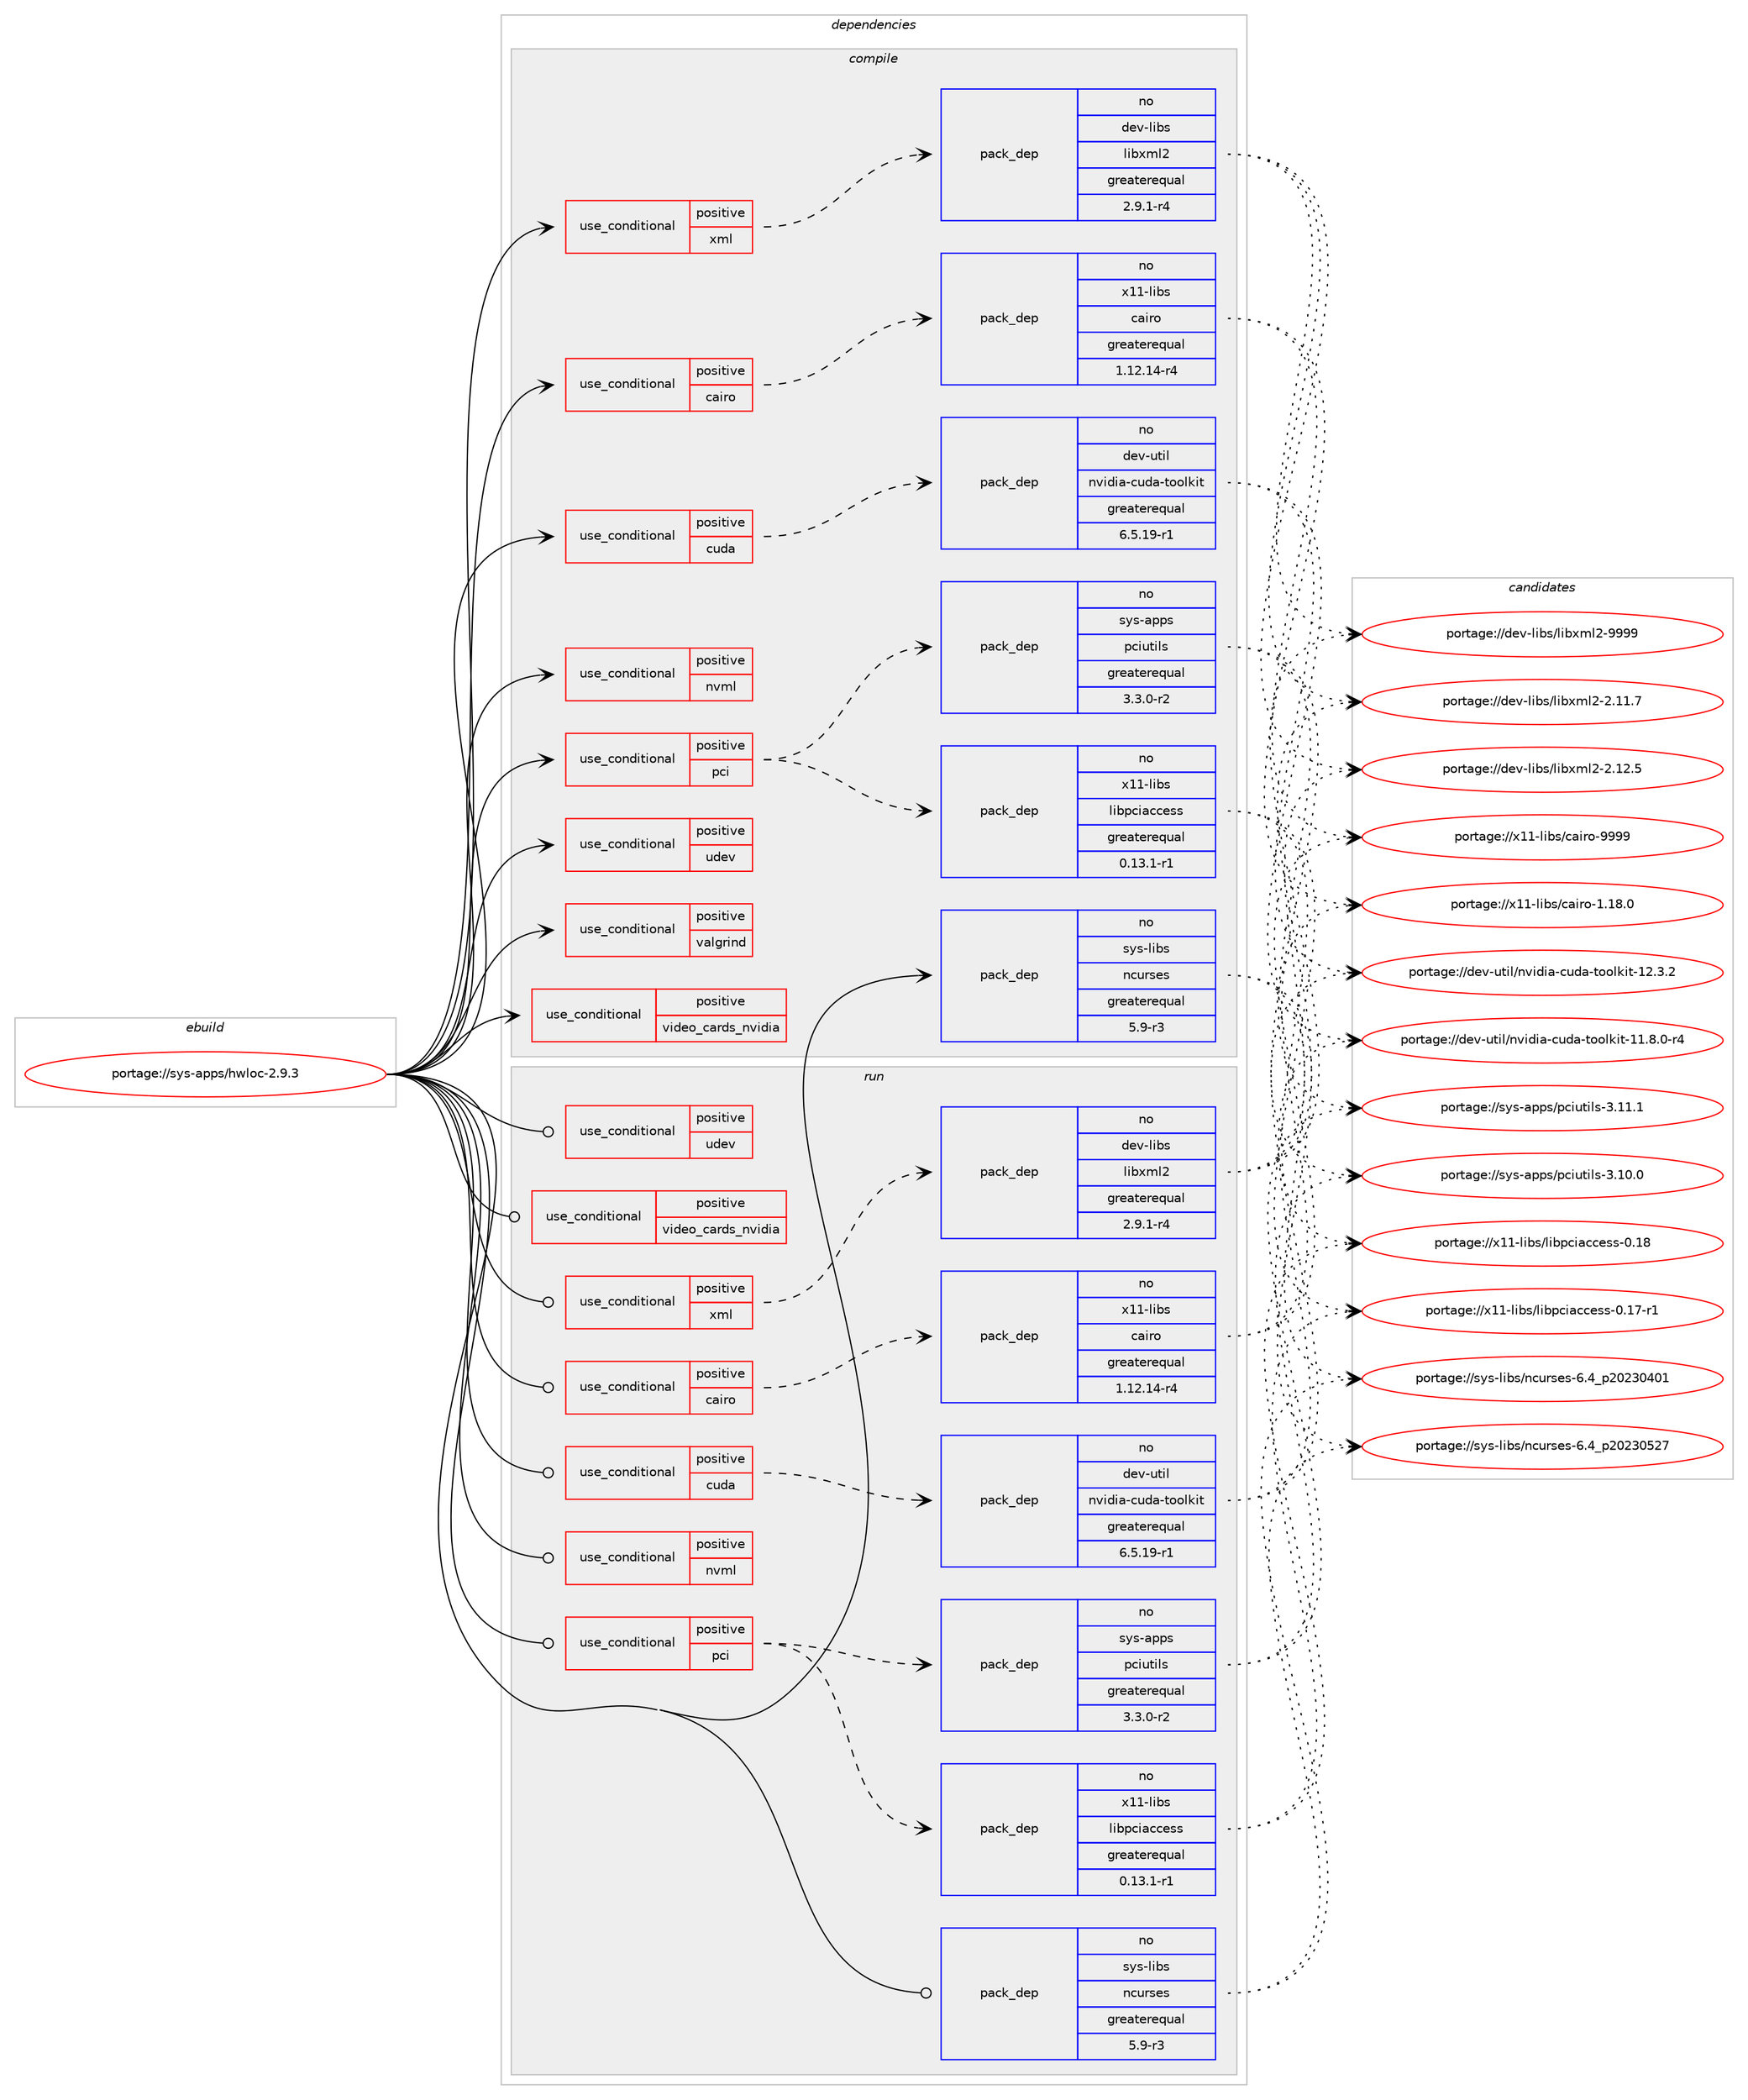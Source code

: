 digraph prolog {

# *************
# Graph options
# *************

newrank=true;
concentrate=true;
compound=true;
graph [rankdir=LR,fontname=Helvetica,fontsize=10,ranksep=1.5];#, ranksep=2.5, nodesep=0.2];
edge  [arrowhead=vee];
node  [fontname=Helvetica,fontsize=10];

# **********
# The ebuild
# **********

subgraph cluster_leftcol {
color=gray;
rank=same;
label=<<i>ebuild</i>>;
id [label="portage://sys-apps/hwloc-2.9.3", color=red, width=4, href="../sys-apps/hwloc-2.9.3.svg"];
}

# ****************
# The dependencies
# ****************

subgraph cluster_midcol {
color=gray;
label=<<i>dependencies</i>>;
subgraph cluster_compile {
fillcolor="#eeeeee";
style=filled;
label=<<i>compile</i>>;
subgraph cond9581 {
dependency13364 [label=<<TABLE BORDER="0" CELLBORDER="1" CELLSPACING="0" CELLPADDING="4"><TR><TD ROWSPAN="3" CELLPADDING="10">use_conditional</TD></TR><TR><TD>positive</TD></TR><TR><TD>cairo</TD></TR></TABLE>>, shape=none, color=red];
subgraph pack3650 {
dependency13365 [label=<<TABLE BORDER="0" CELLBORDER="1" CELLSPACING="0" CELLPADDING="4" WIDTH="220"><TR><TD ROWSPAN="6" CELLPADDING="30">pack_dep</TD></TR><TR><TD WIDTH="110">no</TD></TR><TR><TD>x11-libs</TD></TR><TR><TD>cairo</TD></TR><TR><TD>greaterequal</TD></TR><TR><TD>1.12.14-r4</TD></TR></TABLE>>, shape=none, color=blue];
}
dependency13364:e -> dependency13365:w [weight=20,style="dashed",arrowhead="vee"];
}
id:e -> dependency13364:w [weight=20,style="solid",arrowhead="vee"];
subgraph cond9582 {
dependency13366 [label=<<TABLE BORDER="0" CELLBORDER="1" CELLSPACING="0" CELLPADDING="4"><TR><TD ROWSPAN="3" CELLPADDING="10">use_conditional</TD></TR><TR><TD>positive</TD></TR><TR><TD>cuda</TD></TR></TABLE>>, shape=none, color=red];
subgraph pack3651 {
dependency13367 [label=<<TABLE BORDER="0" CELLBORDER="1" CELLSPACING="0" CELLPADDING="4" WIDTH="220"><TR><TD ROWSPAN="6" CELLPADDING="30">pack_dep</TD></TR><TR><TD WIDTH="110">no</TD></TR><TR><TD>dev-util</TD></TR><TR><TD>nvidia-cuda-toolkit</TD></TR><TR><TD>greaterequal</TD></TR><TR><TD>6.5.19-r1</TD></TR></TABLE>>, shape=none, color=blue];
}
dependency13366:e -> dependency13367:w [weight=20,style="dashed",arrowhead="vee"];
}
id:e -> dependency13366:w [weight=20,style="solid",arrowhead="vee"];
subgraph cond9583 {
dependency13368 [label=<<TABLE BORDER="0" CELLBORDER="1" CELLSPACING="0" CELLPADDING="4"><TR><TD ROWSPAN="3" CELLPADDING="10">use_conditional</TD></TR><TR><TD>positive</TD></TR><TR><TD>nvml</TD></TR></TABLE>>, shape=none, color=red];
# *** BEGIN UNKNOWN DEPENDENCY TYPE (TODO) ***
# dependency13368 -> package_dependency(portage://sys-apps/hwloc-2.9.3,install,no,x11-drivers,nvidia-drivers,none,[,,],[],[use(optenable(abi_x86_32),negative),use(optenable(abi_x86_64),negative),use(optenable(abi_x86_x32),negative),use(optenable(abi_mips_n32),negative),use(optenable(abi_mips_n64),negative),use(optenable(abi_mips_o32),negative),use(optenable(abi_s390_32),negative),use(optenable(abi_s390_64),negative)])
# *** END UNKNOWN DEPENDENCY TYPE (TODO) ***

}
id:e -> dependency13368:w [weight=20,style="solid",arrowhead="vee"];
subgraph cond9584 {
dependency13369 [label=<<TABLE BORDER="0" CELLBORDER="1" CELLSPACING="0" CELLPADDING="4"><TR><TD ROWSPAN="3" CELLPADDING="10">use_conditional</TD></TR><TR><TD>positive</TD></TR><TR><TD>pci</TD></TR></TABLE>>, shape=none, color=red];
subgraph pack3652 {
dependency13370 [label=<<TABLE BORDER="0" CELLBORDER="1" CELLSPACING="0" CELLPADDING="4" WIDTH="220"><TR><TD ROWSPAN="6" CELLPADDING="30">pack_dep</TD></TR><TR><TD WIDTH="110">no</TD></TR><TR><TD>sys-apps</TD></TR><TR><TD>pciutils</TD></TR><TR><TD>greaterequal</TD></TR><TR><TD>3.3.0-r2</TD></TR></TABLE>>, shape=none, color=blue];
}
dependency13369:e -> dependency13370:w [weight=20,style="dashed",arrowhead="vee"];
subgraph pack3653 {
dependency13371 [label=<<TABLE BORDER="0" CELLBORDER="1" CELLSPACING="0" CELLPADDING="4" WIDTH="220"><TR><TD ROWSPAN="6" CELLPADDING="30">pack_dep</TD></TR><TR><TD WIDTH="110">no</TD></TR><TR><TD>x11-libs</TD></TR><TR><TD>libpciaccess</TD></TR><TR><TD>greaterequal</TD></TR><TR><TD>0.13.1-r1</TD></TR></TABLE>>, shape=none, color=blue];
}
dependency13369:e -> dependency13371:w [weight=20,style="dashed",arrowhead="vee"];
}
id:e -> dependency13369:w [weight=20,style="solid",arrowhead="vee"];
subgraph cond9585 {
dependency13372 [label=<<TABLE BORDER="0" CELLBORDER="1" CELLSPACING="0" CELLPADDING="4"><TR><TD ROWSPAN="3" CELLPADDING="10">use_conditional</TD></TR><TR><TD>positive</TD></TR><TR><TD>udev</TD></TR></TABLE>>, shape=none, color=red];
# *** BEGIN UNKNOWN DEPENDENCY TYPE (TODO) ***
# dependency13372 -> package_dependency(portage://sys-apps/hwloc-2.9.3,install,no,virtual,libudev,none,[,,],any_same_slot,[])
# *** END UNKNOWN DEPENDENCY TYPE (TODO) ***

}
id:e -> dependency13372:w [weight=20,style="solid",arrowhead="vee"];
subgraph cond9586 {
dependency13373 [label=<<TABLE BORDER="0" CELLBORDER="1" CELLSPACING="0" CELLPADDING="4"><TR><TD ROWSPAN="3" CELLPADDING="10">use_conditional</TD></TR><TR><TD>positive</TD></TR><TR><TD>valgrind</TD></TR></TABLE>>, shape=none, color=red];
# *** BEGIN UNKNOWN DEPENDENCY TYPE (TODO) ***
# dependency13373 -> package_dependency(portage://sys-apps/hwloc-2.9.3,install,no,dev-debug,valgrind,none,[,,],[],[])
# *** END UNKNOWN DEPENDENCY TYPE (TODO) ***

}
id:e -> dependency13373:w [weight=20,style="solid",arrowhead="vee"];
subgraph cond9587 {
dependency13374 [label=<<TABLE BORDER="0" CELLBORDER="1" CELLSPACING="0" CELLPADDING="4"><TR><TD ROWSPAN="3" CELLPADDING="10">use_conditional</TD></TR><TR><TD>positive</TD></TR><TR><TD>video_cards_nvidia</TD></TR></TABLE>>, shape=none, color=red];
# *** BEGIN UNKNOWN DEPENDENCY TYPE (TODO) ***
# dependency13374 -> package_dependency(portage://sys-apps/hwloc-2.9.3,install,no,x11-drivers,nvidia-drivers,none,[,,],[],[use(enable(static-libs),none)])
# *** END UNKNOWN DEPENDENCY TYPE (TODO) ***

# *** BEGIN UNKNOWN DEPENDENCY TYPE (TODO) ***
# dependency13374 -> package_dependency(portage://sys-apps/hwloc-2.9.3,install,no,x11-libs,libXext,none,[,,],[],[])
# *** END UNKNOWN DEPENDENCY TYPE (TODO) ***

# *** BEGIN UNKNOWN DEPENDENCY TYPE (TODO) ***
# dependency13374 -> package_dependency(portage://sys-apps/hwloc-2.9.3,install,no,x11-libs,libX11,none,[,,],[],[])
# *** END UNKNOWN DEPENDENCY TYPE (TODO) ***

}
id:e -> dependency13374:w [weight=20,style="solid",arrowhead="vee"];
subgraph cond9588 {
dependency13375 [label=<<TABLE BORDER="0" CELLBORDER="1" CELLSPACING="0" CELLPADDING="4"><TR><TD ROWSPAN="3" CELLPADDING="10">use_conditional</TD></TR><TR><TD>positive</TD></TR><TR><TD>xml</TD></TR></TABLE>>, shape=none, color=red];
subgraph pack3654 {
dependency13376 [label=<<TABLE BORDER="0" CELLBORDER="1" CELLSPACING="0" CELLPADDING="4" WIDTH="220"><TR><TD ROWSPAN="6" CELLPADDING="30">pack_dep</TD></TR><TR><TD WIDTH="110">no</TD></TR><TR><TD>dev-libs</TD></TR><TR><TD>libxml2</TD></TR><TR><TD>greaterequal</TD></TR><TR><TD>2.9.1-r4</TD></TR></TABLE>>, shape=none, color=blue];
}
dependency13375:e -> dependency13376:w [weight=20,style="dashed",arrowhead="vee"];
}
id:e -> dependency13375:w [weight=20,style="solid",arrowhead="vee"];
subgraph pack3655 {
dependency13377 [label=<<TABLE BORDER="0" CELLBORDER="1" CELLSPACING="0" CELLPADDING="4" WIDTH="220"><TR><TD ROWSPAN="6" CELLPADDING="30">pack_dep</TD></TR><TR><TD WIDTH="110">no</TD></TR><TR><TD>sys-libs</TD></TR><TR><TD>ncurses</TD></TR><TR><TD>greaterequal</TD></TR><TR><TD>5.9-r3</TD></TR></TABLE>>, shape=none, color=blue];
}
id:e -> dependency13377:w [weight=20,style="solid",arrowhead="vee"];
}
subgraph cluster_compileandrun {
fillcolor="#eeeeee";
style=filled;
label=<<i>compile and run</i>>;
}
subgraph cluster_run {
fillcolor="#eeeeee";
style=filled;
label=<<i>run</i>>;
subgraph cond9589 {
dependency13378 [label=<<TABLE BORDER="0" CELLBORDER="1" CELLSPACING="0" CELLPADDING="4"><TR><TD ROWSPAN="3" CELLPADDING="10">use_conditional</TD></TR><TR><TD>positive</TD></TR><TR><TD>cairo</TD></TR></TABLE>>, shape=none, color=red];
subgraph pack3656 {
dependency13379 [label=<<TABLE BORDER="0" CELLBORDER="1" CELLSPACING="0" CELLPADDING="4" WIDTH="220"><TR><TD ROWSPAN="6" CELLPADDING="30">pack_dep</TD></TR><TR><TD WIDTH="110">no</TD></TR><TR><TD>x11-libs</TD></TR><TR><TD>cairo</TD></TR><TR><TD>greaterequal</TD></TR><TR><TD>1.12.14-r4</TD></TR></TABLE>>, shape=none, color=blue];
}
dependency13378:e -> dependency13379:w [weight=20,style="dashed",arrowhead="vee"];
}
id:e -> dependency13378:w [weight=20,style="solid",arrowhead="odot"];
subgraph cond9590 {
dependency13380 [label=<<TABLE BORDER="0" CELLBORDER="1" CELLSPACING="0" CELLPADDING="4"><TR><TD ROWSPAN="3" CELLPADDING="10">use_conditional</TD></TR><TR><TD>positive</TD></TR><TR><TD>cuda</TD></TR></TABLE>>, shape=none, color=red];
subgraph pack3657 {
dependency13381 [label=<<TABLE BORDER="0" CELLBORDER="1" CELLSPACING="0" CELLPADDING="4" WIDTH="220"><TR><TD ROWSPAN="6" CELLPADDING="30">pack_dep</TD></TR><TR><TD WIDTH="110">no</TD></TR><TR><TD>dev-util</TD></TR><TR><TD>nvidia-cuda-toolkit</TD></TR><TR><TD>greaterequal</TD></TR><TR><TD>6.5.19-r1</TD></TR></TABLE>>, shape=none, color=blue];
}
dependency13380:e -> dependency13381:w [weight=20,style="dashed",arrowhead="vee"];
}
id:e -> dependency13380:w [weight=20,style="solid",arrowhead="odot"];
subgraph cond9591 {
dependency13382 [label=<<TABLE BORDER="0" CELLBORDER="1" CELLSPACING="0" CELLPADDING="4"><TR><TD ROWSPAN="3" CELLPADDING="10">use_conditional</TD></TR><TR><TD>positive</TD></TR><TR><TD>nvml</TD></TR></TABLE>>, shape=none, color=red];
# *** BEGIN UNKNOWN DEPENDENCY TYPE (TODO) ***
# dependency13382 -> package_dependency(portage://sys-apps/hwloc-2.9.3,run,no,x11-drivers,nvidia-drivers,none,[,,],[],[use(optenable(abi_x86_32),negative),use(optenable(abi_x86_64),negative),use(optenable(abi_x86_x32),negative),use(optenable(abi_mips_n32),negative),use(optenable(abi_mips_n64),negative),use(optenable(abi_mips_o32),negative),use(optenable(abi_s390_32),negative),use(optenable(abi_s390_64),negative)])
# *** END UNKNOWN DEPENDENCY TYPE (TODO) ***

}
id:e -> dependency13382:w [weight=20,style="solid",arrowhead="odot"];
subgraph cond9592 {
dependency13383 [label=<<TABLE BORDER="0" CELLBORDER="1" CELLSPACING="0" CELLPADDING="4"><TR><TD ROWSPAN="3" CELLPADDING="10">use_conditional</TD></TR><TR><TD>positive</TD></TR><TR><TD>pci</TD></TR></TABLE>>, shape=none, color=red];
subgraph pack3658 {
dependency13384 [label=<<TABLE BORDER="0" CELLBORDER="1" CELLSPACING="0" CELLPADDING="4" WIDTH="220"><TR><TD ROWSPAN="6" CELLPADDING="30">pack_dep</TD></TR><TR><TD WIDTH="110">no</TD></TR><TR><TD>sys-apps</TD></TR><TR><TD>pciutils</TD></TR><TR><TD>greaterequal</TD></TR><TR><TD>3.3.0-r2</TD></TR></TABLE>>, shape=none, color=blue];
}
dependency13383:e -> dependency13384:w [weight=20,style="dashed",arrowhead="vee"];
subgraph pack3659 {
dependency13385 [label=<<TABLE BORDER="0" CELLBORDER="1" CELLSPACING="0" CELLPADDING="4" WIDTH="220"><TR><TD ROWSPAN="6" CELLPADDING="30">pack_dep</TD></TR><TR><TD WIDTH="110">no</TD></TR><TR><TD>x11-libs</TD></TR><TR><TD>libpciaccess</TD></TR><TR><TD>greaterequal</TD></TR><TR><TD>0.13.1-r1</TD></TR></TABLE>>, shape=none, color=blue];
}
dependency13383:e -> dependency13385:w [weight=20,style="dashed",arrowhead="vee"];
}
id:e -> dependency13383:w [weight=20,style="solid",arrowhead="odot"];
subgraph cond9593 {
dependency13386 [label=<<TABLE BORDER="0" CELLBORDER="1" CELLSPACING="0" CELLPADDING="4"><TR><TD ROWSPAN="3" CELLPADDING="10">use_conditional</TD></TR><TR><TD>positive</TD></TR><TR><TD>udev</TD></TR></TABLE>>, shape=none, color=red];
# *** BEGIN UNKNOWN DEPENDENCY TYPE (TODO) ***
# dependency13386 -> package_dependency(portage://sys-apps/hwloc-2.9.3,run,no,virtual,libudev,none,[,,],any_same_slot,[])
# *** END UNKNOWN DEPENDENCY TYPE (TODO) ***

}
id:e -> dependency13386:w [weight=20,style="solid",arrowhead="odot"];
subgraph cond9594 {
dependency13387 [label=<<TABLE BORDER="0" CELLBORDER="1" CELLSPACING="0" CELLPADDING="4"><TR><TD ROWSPAN="3" CELLPADDING="10">use_conditional</TD></TR><TR><TD>positive</TD></TR><TR><TD>video_cards_nvidia</TD></TR></TABLE>>, shape=none, color=red];
# *** BEGIN UNKNOWN DEPENDENCY TYPE (TODO) ***
# dependency13387 -> package_dependency(portage://sys-apps/hwloc-2.9.3,run,no,x11-drivers,nvidia-drivers,none,[,,],[],[use(enable(static-libs),none)])
# *** END UNKNOWN DEPENDENCY TYPE (TODO) ***

# *** BEGIN UNKNOWN DEPENDENCY TYPE (TODO) ***
# dependency13387 -> package_dependency(portage://sys-apps/hwloc-2.9.3,run,no,x11-libs,libXext,none,[,,],[],[])
# *** END UNKNOWN DEPENDENCY TYPE (TODO) ***

# *** BEGIN UNKNOWN DEPENDENCY TYPE (TODO) ***
# dependency13387 -> package_dependency(portage://sys-apps/hwloc-2.9.3,run,no,x11-libs,libX11,none,[,,],[],[])
# *** END UNKNOWN DEPENDENCY TYPE (TODO) ***

}
id:e -> dependency13387:w [weight=20,style="solid",arrowhead="odot"];
subgraph cond9595 {
dependency13388 [label=<<TABLE BORDER="0" CELLBORDER="1" CELLSPACING="0" CELLPADDING="4"><TR><TD ROWSPAN="3" CELLPADDING="10">use_conditional</TD></TR><TR><TD>positive</TD></TR><TR><TD>xml</TD></TR></TABLE>>, shape=none, color=red];
subgraph pack3660 {
dependency13389 [label=<<TABLE BORDER="0" CELLBORDER="1" CELLSPACING="0" CELLPADDING="4" WIDTH="220"><TR><TD ROWSPAN="6" CELLPADDING="30">pack_dep</TD></TR><TR><TD WIDTH="110">no</TD></TR><TR><TD>dev-libs</TD></TR><TR><TD>libxml2</TD></TR><TR><TD>greaterequal</TD></TR><TR><TD>2.9.1-r4</TD></TR></TABLE>>, shape=none, color=blue];
}
dependency13388:e -> dependency13389:w [weight=20,style="dashed",arrowhead="vee"];
}
id:e -> dependency13388:w [weight=20,style="solid",arrowhead="odot"];
subgraph pack3661 {
dependency13390 [label=<<TABLE BORDER="0" CELLBORDER="1" CELLSPACING="0" CELLPADDING="4" WIDTH="220"><TR><TD ROWSPAN="6" CELLPADDING="30">pack_dep</TD></TR><TR><TD WIDTH="110">no</TD></TR><TR><TD>sys-libs</TD></TR><TR><TD>ncurses</TD></TR><TR><TD>greaterequal</TD></TR><TR><TD>5.9-r3</TD></TR></TABLE>>, shape=none, color=blue];
}
id:e -> dependency13390:w [weight=20,style="solid",arrowhead="odot"];
}
}

# **************
# The candidates
# **************

subgraph cluster_choices {
rank=same;
color=gray;
label=<<i>candidates</i>>;

subgraph choice3650 {
color=black;
nodesep=1;
choice1204949451081059811547999710511411145494649564648 [label="portage://x11-libs/cairo-1.18.0", color=red, width=4,href="../x11-libs/cairo-1.18.0.svg"];
choice120494945108105981154799971051141114557575757 [label="portage://x11-libs/cairo-9999", color=red, width=4,href="../x11-libs/cairo-9999.svg"];
dependency13365:e -> choice1204949451081059811547999710511411145494649564648:w [style=dotted,weight="100"];
dependency13365:e -> choice120494945108105981154799971051141114557575757:w [style=dotted,weight="100"];
}
subgraph choice3651 {
color=black;
nodesep=1;
choice10010111845117116105108471101181051001059745991171009745116111111108107105116454949465646484511452 [label="portage://dev-util/nvidia-cuda-toolkit-11.8.0-r4", color=red, width=4,href="../dev-util/nvidia-cuda-toolkit-11.8.0-r4.svg"];
choice1001011184511711610510847110118105100105974599117100974511611111110810710511645495046514650 [label="portage://dev-util/nvidia-cuda-toolkit-12.3.2", color=red, width=4,href="../dev-util/nvidia-cuda-toolkit-12.3.2.svg"];
dependency13367:e -> choice10010111845117116105108471101181051001059745991171009745116111111108107105116454949465646484511452:w [style=dotted,weight="100"];
dependency13367:e -> choice1001011184511711610510847110118105100105974599117100974511611111110810710511645495046514650:w [style=dotted,weight="100"];
}
subgraph choice3652 {
color=black;
nodesep=1;
choice1151211154597112112115471129910511711610510811545514649484648 [label="portage://sys-apps/pciutils-3.10.0", color=red, width=4,href="../sys-apps/pciutils-3.10.0.svg"];
choice1151211154597112112115471129910511711610510811545514649494649 [label="portage://sys-apps/pciutils-3.11.1", color=red, width=4,href="../sys-apps/pciutils-3.11.1.svg"];
dependency13370:e -> choice1151211154597112112115471129910511711610510811545514649484648:w [style=dotted,weight="100"];
dependency13370:e -> choice1151211154597112112115471129910511711610510811545514649494649:w [style=dotted,weight="100"];
}
subgraph choice3653 {
color=black;
nodesep=1;
choice1204949451081059811547108105981129910597999910111511545484649554511449 [label="portage://x11-libs/libpciaccess-0.17-r1", color=red, width=4,href="../x11-libs/libpciaccess-0.17-r1.svg"];
choice120494945108105981154710810598112991059799991011151154548464956 [label="portage://x11-libs/libpciaccess-0.18", color=red, width=4,href="../x11-libs/libpciaccess-0.18.svg"];
dependency13371:e -> choice1204949451081059811547108105981129910597999910111511545484649554511449:w [style=dotted,weight="100"];
dependency13371:e -> choice120494945108105981154710810598112991059799991011151154548464956:w [style=dotted,weight="100"];
}
subgraph choice3654 {
color=black;
nodesep=1;
choice100101118451081059811547108105981201091085045504649494655 [label="portage://dev-libs/libxml2-2.11.7", color=red, width=4,href="../dev-libs/libxml2-2.11.7.svg"];
choice100101118451081059811547108105981201091085045504649504653 [label="portage://dev-libs/libxml2-2.12.5", color=red, width=4,href="../dev-libs/libxml2-2.12.5.svg"];
choice10010111845108105981154710810598120109108504557575757 [label="portage://dev-libs/libxml2-9999", color=red, width=4,href="../dev-libs/libxml2-9999.svg"];
dependency13376:e -> choice100101118451081059811547108105981201091085045504649494655:w [style=dotted,weight="100"];
dependency13376:e -> choice100101118451081059811547108105981201091085045504649504653:w [style=dotted,weight="100"];
dependency13376:e -> choice10010111845108105981154710810598120109108504557575757:w [style=dotted,weight="100"];
}
subgraph choice3655 {
color=black;
nodesep=1;
choice1151211154510810598115471109911711411510111545544652951125048505148524849 [label="portage://sys-libs/ncurses-6.4_p20230401", color=red, width=4,href="../sys-libs/ncurses-6.4_p20230401.svg"];
choice1151211154510810598115471109911711411510111545544652951125048505148535055 [label="portage://sys-libs/ncurses-6.4_p20230527", color=red, width=4,href="../sys-libs/ncurses-6.4_p20230527.svg"];
dependency13377:e -> choice1151211154510810598115471109911711411510111545544652951125048505148524849:w [style=dotted,weight="100"];
dependency13377:e -> choice1151211154510810598115471109911711411510111545544652951125048505148535055:w [style=dotted,weight="100"];
}
subgraph choice3656 {
color=black;
nodesep=1;
choice1204949451081059811547999710511411145494649564648 [label="portage://x11-libs/cairo-1.18.0", color=red, width=4,href="../x11-libs/cairo-1.18.0.svg"];
choice120494945108105981154799971051141114557575757 [label="portage://x11-libs/cairo-9999", color=red, width=4,href="../x11-libs/cairo-9999.svg"];
dependency13379:e -> choice1204949451081059811547999710511411145494649564648:w [style=dotted,weight="100"];
dependency13379:e -> choice120494945108105981154799971051141114557575757:w [style=dotted,weight="100"];
}
subgraph choice3657 {
color=black;
nodesep=1;
choice10010111845117116105108471101181051001059745991171009745116111111108107105116454949465646484511452 [label="portage://dev-util/nvidia-cuda-toolkit-11.8.0-r4", color=red, width=4,href="../dev-util/nvidia-cuda-toolkit-11.8.0-r4.svg"];
choice1001011184511711610510847110118105100105974599117100974511611111110810710511645495046514650 [label="portage://dev-util/nvidia-cuda-toolkit-12.3.2", color=red, width=4,href="../dev-util/nvidia-cuda-toolkit-12.3.2.svg"];
dependency13381:e -> choice10010111845117116105108471101181051001059745991171009745116111111108107105116454949465646484511452:w [style=dotted,weight="100"];
dependency13381:e -> choice1001011184511711610510847110118105100105974599117100974511611111110810710511645495046514650:w [style=dotted,weight="100"];
}
subgraph choice3658 {
color=black;
nodesep=1;
choice1151211154597112112115471129910511711610510811545514649484648 [label="portage://sys-apps/pciutils-3.10.0", color=red, width=4,href="../sys-apps/pciutils-3.10.0.svg"];
choice1151211154597112112115471129910511711610510811545514649494649 [label="portage://sys-apps/pciutils-3.11.1", color=red, width=4,href="../sys-apps/pciutils-3.11.1.svg"];
dependency13384:e -> choice1151211154597112112115471129910511711610510811545514649484648:w [style=dotted,weight="100"];
dependency13384:e -> choice1151211154597112112115471129910511711610510811545514649494649:w [style=dotted,weight="100"];
}
subgraph choice3659 {
color=black;
nodesep=1;
choice1204949451081059811547108105981129910597999910111511545484649554511449 [label="portage://x11-libs/libpciaccess-0.17-r1", color=red, width=4,href="../x11-libs/libpciaccess-0.17-r1.svg"];
choice120494945108105981154710810598112991059799991011151154548464956 [label="portage://x11-libs/libpciaccess-0.18", color=red, width=4,href="../x11-libs/libpciaccess-0.18.svg"];
dependency13385:e -> choice1204949451081059811547108105981129910597999910111511545484649554511449:w [style=dotted,weight="100"];
dependency13385:e -> choice120494945108105981154710810598112991059799991011151154548464956:w [style=dotted,weight="100"];
}
subgraph choice3660 {
color=black;
nodesep=1;
choice100101118451081059811547108105981201091085045504649494655 [label="portage://dev-libs/libxml2-2.11.7", color=red, width=4,href="../dev-libs/libxml2-2.11.7.svg"];
choice100101118451081059811547108105981201091085045504649504653 [label="portage://dev-libs/libxml2-2.12.5", color=red, width=4,href="../dev-libs/libxml2-2.12.5.svg"];
choice10010111845108105981154710810598120109108504557575757 [label="portage://dev-libs/libxml2-9999", color=red, width=4,href="../dev-libs/libxml2-9999.svg"];
dependency13389:e -> choice100101118451081059811547108105981201091085045504649494655:w [style=dotted,weight="100"];
dependency13389:e -> choice100101118451081059811547108105981201091085045504649504653:w [style=dotted,weight="100"];
dependency13389:e -> choice10010111845108105981154710810598120109108504557575757:w [style=dotted,weight="100"];
}
subgraph choice3661 {
color=black;
nodesep=1;
choice1151211154510810598115471109911711411510111545544652951125048505148524849 [label="portage://sys-libs/ncurses-6.4_p20230401", color=red, width=4,href="../sys-libs/ncurses-6.4_p20230401.svg"];
choice1151211154510810598115471109911711411510111545544652951125048505148535055 [label="portage://sys-libs/ncurses-6.4_p20230527", color=red, width=4,href="../sys-libs/ncurses-6.4_p20230527.svg"];
dependency13390:e -> choice1151211154510810598115471109911711411510111545544652951125048505148524849:w [style=dotted,weight="100"];
dependency13390:e -> choice1151211154510810598115471109911711411510111545544652951125048505148535055:w [style=dotted,weight="100"];
}
}

}
